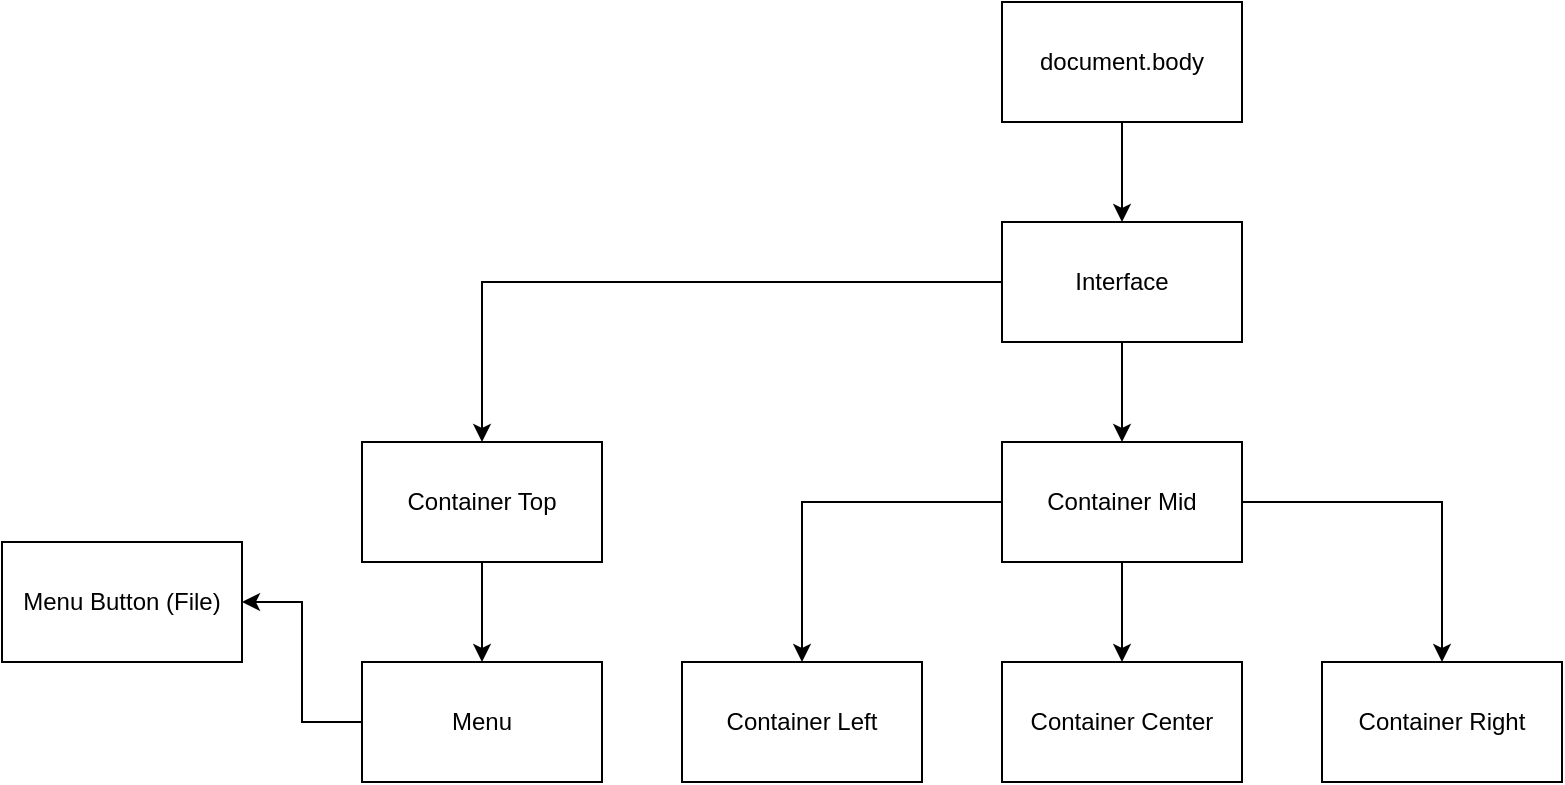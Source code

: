<mxfile version="19.0.0" type="device"><diagram id="CtW69iClxDPjxAUAwG97" name="Page-1"><mxGraphModel dx="1482" dy="570" grid="1" gridSize="10" guides="1" tooltips="1" connect="1" arrows="1" fold="1" page="1" pageScale="1" pageWidth="827" pageHeight="1169" math="0" shadow="0"><root><mxCell id="0"/><mxCell id="1" parent="0"/><mxCell id="uchkPc4OoBtDhVpz9TmL-3" value="" style="edgeStyle=orthogonalEdgeStyle;rounded=0;orthogonalLoop=1;jettySize=auto;html=1;" edge="1" parent="1" source="uchkPc4OoBtDhVpz9TmL-1" target="uchkPc4OoBtDhVpz9TmL-2"><mxGeometry relative="1" as="geometry"/></mxCell><mxCell id="uchkPc4OoBtDhVpz9TmL-1" value="document.body" style="rounded=0;whiteSpace=wrap;html=1;" vertex="1" parent="1"><mxGeometry x="260" y="50" width="120" height="60" as="geometry"/></mxCell><mxCell id="uchkPc4OoBtDhVpz9TmL-5" value="" style="edgeStyle=orthogonalEdgeStyle;rounded=0;orthogonalLoop=1;jettySize=auto;html=1;" edge="1" parent="1" source="uchkPc4OoBtDhVpz9TmL-2" target="uchkPc4OoBtDhVpz9TmL-4"><mxGeometry relative="1" as="geometry"/></mxCell><mxCell id="uchkPc4OoBtDhVpz9TmL-7" value="" style="edgeStyle=orthogonalEdgeStyle;rounded=0;orthogonalLoop=1;jettySize=auto;html=1;" edge="1" parent="1" source="uchkPc4OoBtDhVpz9TmL-2" target="uchkPc4OoBtDhVpz9TmL-6"><mxGeometry relative="1" as="geometry"/></mxCell><mxCell id="uchkPc4OoBtDhVpz9TmL-2" value="Interface" style="whiteSpace=wrap;html=1;rounded=0;" vertex="1" parent="1"><mxGeometry x="260" y="160" width="120" height="60" as="geometry"/></mxCell><mxCell id="uchkPc4OoBtDhVpz9TmL-17" value="" style="edgeStyle=orthogonalEdgeStyle;rounded=0;orthogonalLoop=1;jettySize=auto;html=1;" edge="1" parent="1" source="uchkPc4OoBtDhVpz9TmL-4" target="uchkPc4OoBtDhVpz9TmL-16"><mxGeometry relative="1" as="geometry"/></mxCell><mxCell id="uchkPc4OoBtDhVpz9TmL-4" value="Container Top" style="whiteSpace=wrap;html=1;rounded=0;" vertex="1" parent="1"><mxGeometry x="-60" y="270" width="120" height="60" as="geometry"/></mxCell><mxCell id="uchkPc4OoBtDhVpz9TmL-11" value="" style="edgeStyle=orthogonalEdgeStyle;rounded=0;orthogonalLoop=1;jettySize=auto;html=1;" edge="1" parent="1" source="uchkPc4OoBtDhVpz9TmL-6" target="uchkPc4OoBtDhVpz9TmL-10"><mxGeometry relative="1" as="geometry"/></mxCell><mxCell id="uchkPc4OoBtDhVpz9TmL-13" value="" style="edgeStyle=orthogonalEdgeStyle;rounded=0;orthogonalLoop=1;jettySize=auto;html=1;" edge="1" parent="1" source="uchkPc4OoBtDhVpz9TmL-6" target="uchkPc4OoBtDhVpz9TmL-12"><mxGeometry relative="1" as="geometry"/></mxCell><mxCell id="uchkPc4OoBtDhVpz9TmL-15" value="" style="edgeStyle=orthogonalEdgeStyle;rounded=0;orthogonalLoop=1;jettySize=auto;html=1;" edge="1" parent="1" source="uchkPc4OoBtDhVpz9TmL-6" target="uchkPc4OoBtDhVpz9TmL-14"><mxGeometry relative="1" as="geometry"/></mxCell><mxCell id="uchkPc4OoBtDhVpz9TmL-6" value="Container Mid" style="whiteSpace=wrap;html=1;rounded=0;" vertex="1" parent="1"><mxGeometry x="260" y="270" width="120" height="60" as="geometry"/></mxCell><mxCell id="uchkPc4OoBtDhVpz9TmL-10" value="Container Left" style="whiteSpace=wrap;html=1;rounded=0;" vertex="1" parent="1"><mxGeometry x="100" y="380" width="120" height="60" as="geometry"/></mxCell><mxCell id="uchkPc4OoBtDhVpz9TmL-12" value="Container Center" style="whiteSpace=wrap;html=1;rounded=0;" vertex="1" parent="1"><mxGeometry x="260" y="380" width="120" height="60" as="geometry"/></mxCell><mxCell id="uchkPc4OoBtDhVpz9TmL-14" value="Container Right" style="whiteSpace=wrap;html=1;rounded=0;" vertex="1" parent="1"><mxGeometry x="420" y="380" width="120" height="60" as="geometry"/></mxCell><mxCell id="uchkPc4OoBtDhVpz9TmL-19" value="" style="edgeStyle=orthogonalEdgeStyle;rounded=0;orthogonalLoop=1;jettySize=auto;html=1;" edge="1" parent="1" source="uchkPc4OoBtDhVpz9TmL-16" target="uchkPc4OoBtDhVpz9TmL-18"><mxGeometry relative="1" as="geometry"/></mxCell><mxCell id="uchkPc4OoBtDhVpz9TmL-16" value="Menu" style="whiteSpace=wrap;html=1;rounded=0;" vertex="1" parent="1"><mxGeometry x="-60" y="380" width="120" height="60" as="geometry"/></mxCell><mxCell id="uchkPc4OoBtDhVpz9TmL-18" value="Menu Button (File)" style="whiteSpace=wrap;html=1;rounded=0;" vertex="1" parent="1"><mxGeometry x="-240" y="320" width="120" height="60" as="geometry"/></mxCell></root></mxGraphModel></diagram></mxfile>